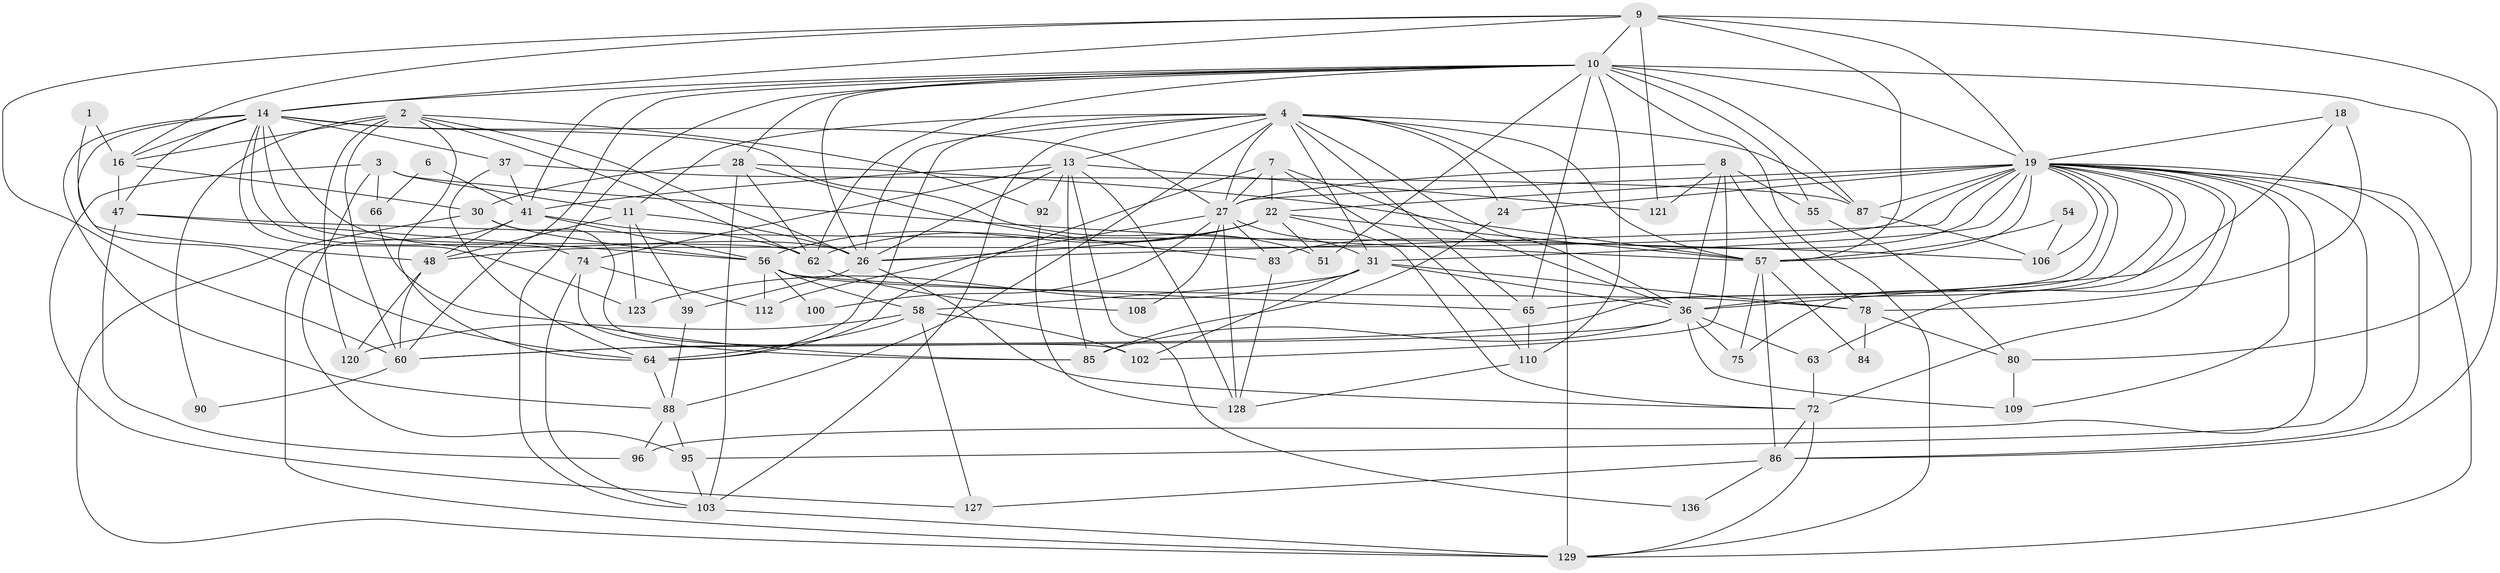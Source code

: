 // original degree distribution, {2: 0.1276595744680851, 3: 0.2624113475177305, 4: 0.3049645390070922, 6: 0.09929078014184398, 5: 0.16312056737588654, 8: 0.014184397163120567, 7: 0.02127659574468085, 9: 0.0070921985815602835}
// Generated by graph-tools (version 1.1) at 2025/19/03/04/25 18:19:02]
// undirected, 70 vertices, 199 edges
graph export_dot {
graph [start="1"]
  node [color=gray90,style=filled];
  1;
  2 [super="+5+33+114"];
  3 [super="+38"];
  4 [super="+67+21+71"];
  6;
  7 [super="+59"];
  8 [super="+134"];
  9 [super="+15+122"];
  10 [super="+77+12+89"];
  11 [super="+139"];
  13 [super="+35"];
  14 [super="+49"];
  16 [super="+17"];
  18;
  19 [super="+45+117+52+20"];
  22 [super="+116+29"];
  24;
  26 [super="+91+50"];
  27 [super="+98+53+46"];
  28 [super="+68"];
  30 [super="+34"];
  31 [super="+81"];
  36 [super="+44+140+43"];
  37;
  39;
  41 [super="+82"];
  47;
  48 [super="+73+94"];
  51;
  54;
  55;
  56 [super="+138+115"];
  57 [super="+101+132"];
  58 [super="+76"];
  60 [super="+93"];
  62 [super="+111"];
  63;
  64 [super="+119"];
  65 [super="+99+113"];
  66;
  72 [super="+141"];
  74 [super="+107"];
  75 [super="+105"];
  78;
  80;
  83;
  84;
  85;
  86 [super="+104"];
  87 [super="+124"];
  88 [super="+118"];
  90;
  92;
  95;
  96 [super="+131"];
  100;
  102;
  103 [super="+137"];
  106;
  108;
  109;
  110;
  112;
  120 [super="+125"];
  121;
  123;
  127;
  128;
  129 [super="+130"];
  136;
  1 -- 16;
  1 -- 48;
  2 -- 60;
  2 -- 26;
  2 -- 92;
  2 -- 120;
  2 -- 62;
  2 -- 16;
  2 -- 90;
  2 -- 64;
  3 -- 95;
  3 -- 57;
  3 -- 66;
  3 -- 11;
  3 -- 127;
  4 -- 11;
  4 -- 31;
  4 -- 129;
  4 -- 88;
  4 -- 65;
  4 -- 26;
  4 -- 64;
  4 -- 36;
  4 -- 87;
  4 -- 103;
  4 -- 24;
  4 -- 57;
  4 -- 27;
  4 -- 13;
  6 -- 66;
  6 -- 41;
  7 -- 64;
  7 -- 22;
  7 -- 27;
  7 -- 110;
  7 -- 36;
  8 -- 78;
  8 -- 55;
  8 -- 121;
  8 -- 27;
  8 -- 102;
  8 -- 36;
  9 -- 16;
  9 -- 10;
  9 -- 121;
  9 -- 60;
  9 -- 86;
  9 -- 14;
  9 -- 57;
  9 -- 19;
  10 -- 110 [weight=2];
  10 -- 129;
  10 -- 103;
  10 -- 55;
  10 -- 26;
  10 -- 87;
  10 -- 41;
  10 -- 51;
  10 -- 60;
  10 -- 28;
  10 -- 62;
  10 -- 19;
  10 -- 80;
  10 -- 14;
  10 -- 65;
  11 -- 123;
  11 -- 48;
  11 -- 39;
  11 -- 26;
  13 -- 128;
  13 -- 74;
  13 -- 85;
  13 -- 136;
  13 -- 121;
  13 -- 26;
  13 -- 92;
  13 -- 41;
  14 -- 51;
  14 -- 64;
  14 -- 88;
  14 -- 123;
  14 -- 74;
  14 -- 62;
  14 -- 16;
  14 -- 37;
  14 -- 26;
  14 -- 27;
  14 -- 47;
  16 -- 47;
  16 -- 30;
  18 -- 78;
  18 -- 36;
  18 -- 19;
  19 -- 60;
  19 -- 63;
  19 -- 31 [weight=2];
  19 -- 65 [weight=2];
  19 -- 87;
  19 -- 96;
  19 -- 129;
  19 -- 24;
  19 -- 57 [weight=2];
  19 -- 72;
  19 -- 75;
  19 -- 83;
  19 -- 86;
  19 -- 22 [weight=2];
  19 -- 26 [weight=2];
  19 -- 27;
  19 -- 95;
  19 -- 36;
  19 -- 106;
  19 -- 109;
  19 -- 48 [weight=2];
  22 -- 26;
  22 -- 56;
  22 -- 72;
  22 -- 62;
  22 -- 57;
  22 -- 51;
  24 -- 85;
  26 -- 72;
  26 -- 39;
  27 -- 83;
  27 -- 100;
  27 -- 112;
  27 -- 31;
  27 -- 128;
  27 -- 108;
  28 -- 83;
  28 -- 103;
  28 -- 57;
  28 -- 62;
  28 -- 30;
  30 -- 129;
  30 -- 56;
  30 -- 102;
  31 -- 123;
  31 -- 36;
  31 -- 102;
  31 -- 58;
  31 -- 78;
  36 -- 85;
  36 -- 75;
  36 -- 63;
  36 -- 60;
  36 -- 109;
  37 -- 64;
  37 -- 87;
  37 -- 41;
  39 -- 88;
  41 -- 56;
  41 -- 48 [weight=2];
  41 -- 129;
  41 -- 62;
  47 -- 106;
  47 -- 96;
  47 -- 56;
  48 -- 120;
  48 -- 60;
  54 -- 106;
  54 -- 57;
  55 -- 80;
  56 -- 58;
  56 -- 112;
  56 -- 65;
  56 -- 100;
  56 -- 78;
  57 -- 84;
  57 -- 86;
  57 -- 75;
  58 -- 102;
  58 -- 127;
  58 -- 64;
  58 -- 120;
  60 -- 90;
  62 -- 108;
  63 -- 72;
  64 -- 88;
  65 -- 110;
  66 -- 85;
  72 -- 86;
  72 -- 129;
  74 -- 112;
  74 -- 85;
  74 -- 103;
  78 -- 80;
  78 -- 84;
  80 -- 109;
  83 -- 128;
  86 -- 127;
  86 -- 136;
  87 -- 106;
  88 -- 95;
  88 -- 96;
  92 -- 128;
  95 -- 103;
  103 -- 129;
  110 -- 128;
}
